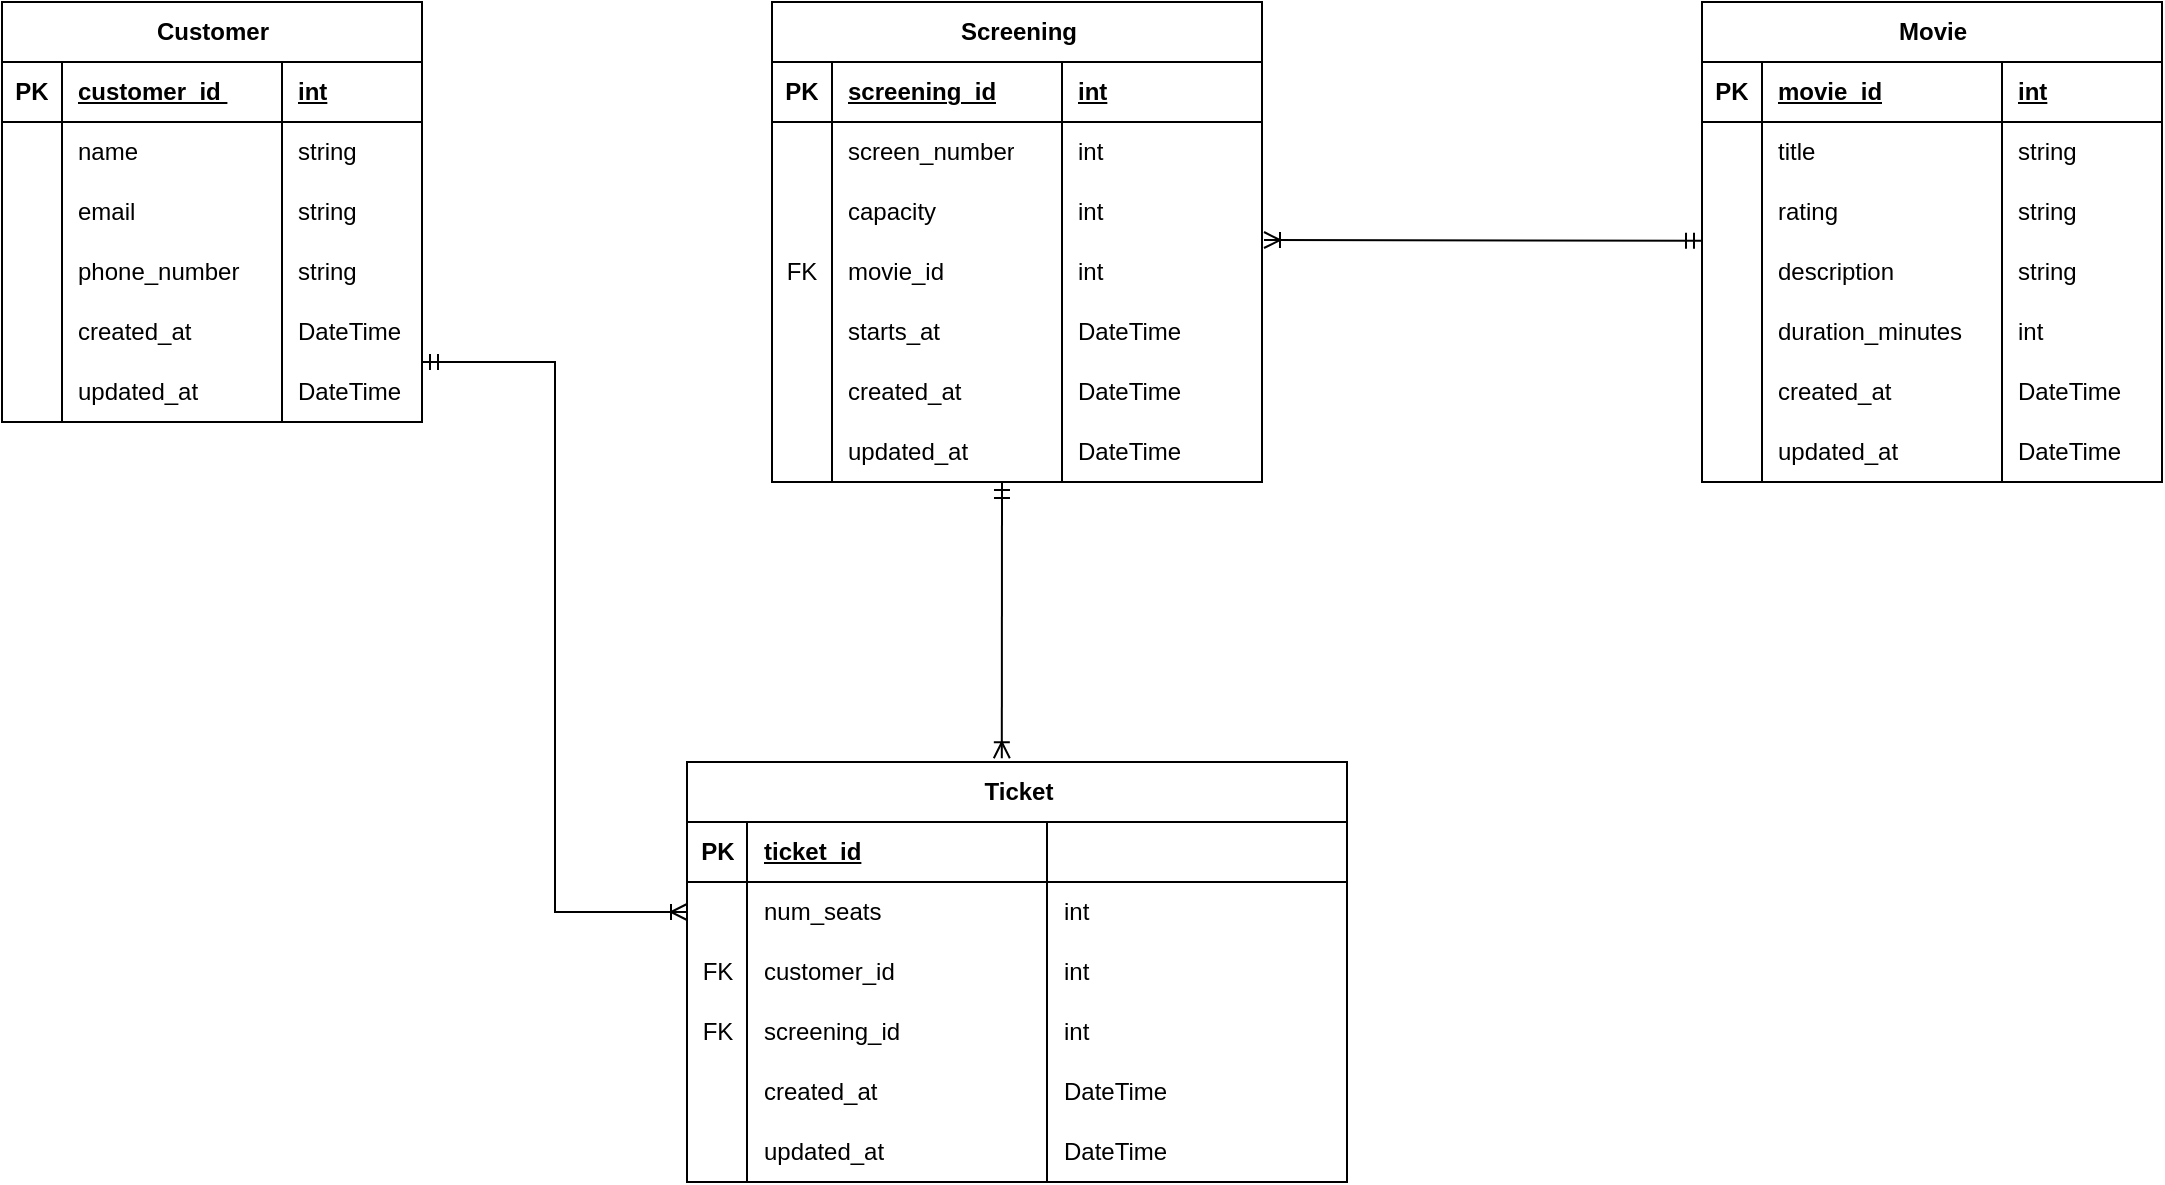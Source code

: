 <mxfile version="24.7.13">
  <diagram id="R2lEEEUBdFMjLlhIrx00" name="Page-1">
    <mxGraphModel dx="2921" dy="780" grid="1" gridSize="10" guides="1" tooltips="1" connect="1" arrows="1" fold="1" page="1" pageScale="1" pageWidth="850" pageHeight="1100" math="0" shadow="0" extFonts="Permanent Marker^https://fonts.googleapis.com/css?family=Permanent+Marker">
      <root>
        <mxCell id="0" />
        <mxCell id="1" parent="0" />
        <mxCell id="T_Xmzj0wIcK60xkrWUbF-1" value="Customer" style="shape=table;startSize=30;container=1;collapsible=1;childLayout=tableLayout;fixedRows=1;rowLines=0;fontStyle=1;align=center;resizeLast=1;html=1;" vertex="1" parent="1">
          <mxGeometry x="-50" y="120" width="210" height="210" as="geometry" />
        </mxCell>
        <mxCell id="T_Xmzj0wIcK60xkrWUbF-2" value="" style="shape=tableRow;horizontal=0;startSize=0;swimlaneHead=0;swimlaneBody=0;fillColor=none;collapsible=0;dropTarget=0;points=[[0,0.5],[1,0.5]];portConstraint=eastwest;top=0;left=0;right=0;bottom=1;" vertex="1" parent="T_Xmzj0wIcK60xkrWUbF-1">
          <mxGeometry y="30" width="210" height="30" as="geometry" />
        </mxCell>
        <mxCell id="T_Xmzj0wIcK60xkrWUbF-3" value="PK" style="shape=partialRectangle;connectable=0;fillColor=none;top=0;left=0;bottom=0;right=0;fontStyle=1;overflow=hidden;whiteSpace=wrap;html=1;" vertex="1" parent="T_Xmzj0wIcK60xkrWUbF-2">
          <mxGeometry width="30" height="30" as="geometry">
            <mxRectangle width="30" height="30" as="alternateBounds" />
          </mxGeometry>
        </mxCell>
        <mxCell id="T_Xmzj0wIcK60xkrWUbF-4" value="customer_id&amp;nbsp;" style="shape=partialRectangle;connectable=0;fillColor=none;top=0;left=0;bottom=0;right=0;align=left;spacingLeft=6;fontStyle=5;overflow=hidden;whiteSpace=wrap;html=1;" vertex="1" parent="T_Xmzj0wIcK60xkrWUbF-2">
          <mxGeometry x="30" width="110" height="30" as="geometry">
            <mxRectangle width="110" height="30" as="alternateBounds" />
          </mxGeometry>
        </mxCell>
        <mxCell id="T_Xmzj0wIcK60xkrWUbF-60" value="int" style="shape=partialRectangle;connectable=0;fillColor=none;top=0;left=0;bottom=0;right=0;align=left;spacingLeft=6;fontStyle=5;overflow=hidden;whiteSpace=wrap;html=1;" vertex="1" parent="T_Xmzj0wIcK60xkrWUbF-2">
          <mxGeometry x="140" width="70" height="30" as="geometry">
            <mxRectangle width="70" height="30" as="alternateBounds" />
          </mxGeometry>
        </mxCell>
        <mxCell id="T_Xmzj0wIcK60xkrWUbF-5" value="" style="shape=tableRow;horizontal=0;startSize=0;swimlaneHead=0;swimlaneBody=0;fillColor=none;collapsible=0;dropTarget=0;points=[[0,0.5],[1,0.5]];portConstraint=eastwest;top=0;left=0;right=0;bottom=0;" vertex="1" parent="T_Xmzj0wIcK60xkrWUbF-1">
          <mxGeometry y="60" width="210" height="30" as="geometry" />
        </mxCell>
        <mxCell id="T_Xmzj0wIcK60xkrWUbF-6" value="" style="shape=partialRectangle;connectable=0;fillColor=none;top=0;left=0;bottom=0;right=0;editable=1;overflow=hidden;whiteSpace=wrap;html=1;" vertex="1" parent="T_Xmzj0wIcK60xkrWUbF-5">
          <mxGeometry width="30" height="30" as="geometry">
            <mxRectangle width="30" height="30" as="alternateBounds" />
          </mxGeometry>
        </mxCell>
        <mxCell id="T_Xmzj0wIcK60xkrWUbF-7" value="name" style="shape=partialRectangle;connectable=0;fillColor=none;top=0;left=0;bottom=0;right=0;align=left;spacingLeft=6;overflow=hidden;whiteSpace=wrap;html=1;" vertex="1" parent="T_Xmzj0wIcK60xkrWUbF-5">
          <mxGeometry x="30" width="110" height="30" as="geometry">
            <mxRectangle width="110" height="30" as="alternateBounds" />
          </mxGeometry>
        </mxCell>
        <mxCell id="T_Xmzj0wIcK60xkrWUbF-61" value="string" style="shape=partialRectangle;connectable=0;fillColor=none;top=0;left=0;bottom=0;right=0;align=left;spacingLeft=6;overflow=hidden;whiteSpace=wrap;html=1;" vertex="1" parent="T_Xmzj0wIcK60xkrWUbF-5">
          <mxGeometry x="140" width="70" height="30" as="geometry">
            <mxRectangle width="70" height="30" as="alternateBounds" />
          </mxGeometry>
        </mxCell>
        <mxCell id="T_Xmzj0wIcK60xkrWUbF-8" value="" style="shape=tableRow;horizontal=0;startSize=0;swimlaneHead=0;swimlaneBody=0;fillColor=none;collapsible=0;dropTarget=0;points=[[0,0.5],[1,0.5]];portConstraint=eastwest;top=0;left=0;right=0;bottom=0;" vertex="1" parent="T_Xmzj0wIcK60xkrWUbF-1">
          <mxGeometry y="90" width="210" height="30" as="geometry" />
        </mxCell>
        <mxCell id="T_Xmzj0wIcK60xkrWUbF-9" value="" style="shape=partialRectangle;connectable=0;fillColor=none;top=0;left=0;bottom=0;right=0;editable=1;overflow=hidden;whiteSpace=wrap;html=1;" vertex="1" parent="T_Xmzj0wIcK60xkrWUbF-8">
          <mxGeometry width="30" height="30" as="geometry">
            <mxRectangle width="30" height="30" as="alternateBounds" />
          </mxGeometry>
        </mxCell>
        <mxCell id="T_Xmzj0wIcK60xkrWUbF-10" value="email" style="shape=partialRectangle;connectable=0;fillColor=none;top=0;left=0;bottom=0;right=0;align=left;spacingLeft=6;overflow=hidden;whiteSpace=wrap;html=1;" vertex="1" parent="T_Xmzj0wIcK60xkrWUbF-8">
          <mxGeometry x="30" width="110" height="30" as="geometry">
            <mxRectangle width="110" height="30" as="alternateBounds" />
          </mxGeometry>
        </mxCell>
        <mxCell id="T_Xmzj0wIcK60xkrWUbF-62" value="string" style="shape=partialRectangle;connectable=0;fillColor=none;top=0;left=0;bottom=0;right=0;align=left;spacingLeft=6;overflow=hidden;whiteSpace=wrap;html=1;" vertex="1" parent="T_Xmzj0wIcK60xkrWUbF-8">
          <mxGeometry x="140" width="70" height="30" as="geometry">
            <mxRectangle width="70" height="30" as="alternateBounds" />
          </mxGeometry>
        </mxCell>
        <mxCell id="T_Xmzj0wIcK60xkrWUbF-11" value="" style="shape=tableRow;horizontal=0;startSize=0;swimlaneHead=0;swimlaneBody=0;fillColor=none;collapsible=0;dropTarget=0;points=[[0,0.5],[1,0.5]];portConstraint=eastwest;top=0;left=0;right=0;bottom=0;" vertex="1" parent="T_Xmzj0wIcK60xkrWUbF-1">
          <mxGeometry y="120" width="210" height="30" as="geometry" />
        </mxCell>
        <mxCell id="T_Xmzj0wIcK60xkrWUbF-12" value="" style="shape=partialRectangle;connectable=0;fillColor=none;top=0;left=0;bottom=0;right=0;editable=1;overflow=hidden;whiteSpace=wrap;html=1;" vertex="1" parent="T_Xmzj0wIcK60xkrWUbF-11">
          <mxGeometry width="30" height="30" as="geometry">
            <mxRectangle width="30" height="30" as="alternateBounds" />
          </mxGeometry>
        </mxCell>
        <mxCell id="T_Xmzj0wIcK60xkrWUbF-13" value="phone_number" style="shape=partialRectangle;connectable=0;fillColor=none;top=0;left=0;bottom=0;right=0;align=left;spacingLeft=6;overflow=hidden;whiteSpace=wrap;html=1;" vertex="1" parent="T_Xmzj0wIcK60xkrWUbF-11">
          <mxGeometry x="30" width="110" height="30" as="geometry">
            <mxRectangle width="110" height="30" as="alternateBounds" />
          </mxGeometry>
        </mxCell>
        <mxCell id="T_Xmzj0wIcK60xkrWUbF-63" value="string" style="shape=partialRectangle;connectable=0;fillColor=none;top=0;left=0;bottom=0;right=0;align=left;spacingLeft=6;overflow=hidden;whiteSpace=wrap;html=1;" vertex="1" parent="T_Xmzj0wIcK60xkrWUbF-11">
          <mxGeometry x="140" width="70" height="30" as="geometry">
            <mxRectangle width="70" height="30" as="alternateBounds" />
          </mxGeometry>
        </mxCell>
        <mxCell id="T_Xmzj0wIcK60xkrWUbF-72" style="shape=tableRow;horizontal=0;startSize=0;swimlaneHead=0;swimlaneBody=0;fillColor=none;collapsible=0;dropTarget=0;points=[[0,0.5],[1,0.5]];portConstraint=eastwest;top=0;left=0;right=0;bottom=0;" vertex="1" parent="T_Xmzj0wIcK60xkrWUbF-1">
          <mxGeometry y="150" width="210" height="30" as="geometry" />
        </mxCell>
        <mxCell id="T_Xmzj0wIcK60xkrWUbF-73" style="shape=partialRectangle;connectable=0;fillColor=none;top=0;left=0;bottom=0;right=0;editable=1;overflow=hidden;whiteSpace=wrap;html=1;" vertex="1" parent="T_Xmzj0wIcK60xkrWUbF-72">
          <mxGeometry width="30" height="30" as="geometry">
            <mxRectangle width="30" height="30" as="alternateBounds" />
          </mxGeometry>
        </mxCell>
        <mxCell id="T_Xmzj0wIcK60xkrWUbF-74" value="created_at" style="shape=partialRectangle;connectable=0;fillColor=none;top=0;left=0;bottom=0;right=0;align=left;spacingLeft=6;overflow=hidden;whiteSpace=wrap;html=1;" vertex="1" parent="T_Xmzj0wIcK60xkrWUbF-72">
          <mxGeometry x="30" width="110" height="30" as="geometry">
            <mxRectangle width="110" height="30" as="alternateBounds" />
          </mxGeometry>
        </mxCell>
        <mxCell id="T_Xmzj0wIcK60xkrWUbF-75" value="DateTime" style="shape=partialRectangle;connectable=0;fillColor=none;top=0;left=0;bottom=0;right=0;align=left;spacingLeft=6;overflow=hidden;whiteSpace=wrap;html=1;" vertex="1" parent="T_Xmzj0wIcK60xkrWUbF-72">
          <mxGeometry x="140" width="70" height="30" as="geometry">
            <mxRectangle width="70" height="30" as="alternateBounds" />
          </mxGeometry>
        </mxCell>
        <mxCell id="T_Xmzj0wIcK60xkrWUbF-76" style="shape=tableRow;horizontal=0;startSize=0;swimlaneHead=0;swimlaneBody=0;fillColor=none;collapsible=0;dropTarget=0;points=[[0,0.5],[1,0.5]];portConstraint=eastwest;top=0;left=0;right=0;bottom=0;" vertex="1" parent="T_Xmzj0wIcK60xkrWUbF-1">
          <mxGeometry y="180" width="210" height="30" as="geometry" />
        </mxCell>
        <mxCell id="T_Xmzj0wIcK60xkrWUbF-77" style="shape=partialRectangle;connectable=0;fillColor=none;top=0;left=0;bottom=0;right=0;editable=1;overflow=hidden;whiteSpace=wrap;html=1;" vertex="1" parent="T_Xmzj0wIcK60xkrWUbF-76">
          <mxGeometry width="30" height="30" as="geometry">
            <mxRectangle width="30" height="30" as="alternateBounds" />
          </mxGeometry>
        </mxCell>
        <mxCell id="T_Xmzj0wIcK60xkrWUbF-78" value="updated_at" style="shape=partialRectangle;connectable=0;fillColor=none;top=0;left=0;bottom=0;right=0;align=left;spacingLeft=6;overflow=hidden;whiteSpace=wrap;html=1;" vertex="1" parent="T_Xmzj0wIcK60xkrWUbF-76">
          <mxGeometry x="30" width="110" height="30" as="geometry">
            <mxRectangle width="110" height="30" as="alternateBounds" />
          </mxGeometry>
        </mxCell>
        <mxCell id="T_Xmzj0wIcK60xkrWUbF-79" value="DateTime" style="shape=partialRectangle;connectable=0;fillColor=none;top=0;left=0;bottom=0;right=0;align=left;spacingLeft=6;overflow=hidden;whiteSpace=wrap;html=1;" vertex="1" parent="T_Xmzj0wIcK60xkrWUbF-76">
          <mxGeometry x="140" width="70" height="30" as="geometry">
            <mxRectangle width="70" height="30" as="alternateBounds" />
          </mxGeometry>
        </mxCell>
        <mxCell id="T_Xmzj0wIcK60xkrWUbF-14" value="Ticket" style="shape=table;startSize=30;container=1;collapsible=1;childLayout=tableLayout;fixedRows=1;rowLines=0;fontStyle=1;align=center;resizeLast=1;html=1;" vertex="1" parent="1">
          <mxGeometry x="292.5" y="500" width="330" height="210" as="geometry" />
        </mxCell>
        <mxCell id="T_Xmzj0wIcK60xkrWUbF-15" value="" style="shape=tableRow;horizontal=0;startSize=0;swimlaneHead=0;swimlaneBody=0;fillColor=none;collapsible=0;dropTarget=0;points=[[0,0.5],[1,0.5]];portConstraint=eastwest;top=0;left=0;right=0;bottom=1;" vertex="1" parent="T_Xmzj0wIcK60xkrWUbF-14">
          <mxGeometry y="30" width="330" height="30" as="geometry" />
        </mxCell>
        <mxCell id="T_Xmzj0wIcK60xkrWUbF-16" value="PK" style="shape=partialRectangle;connectable=0;fillColor=none;top=0;left=0;bottom=0;right=0;fontStyle=1;overflow=hidden;whiteSpace=wrap;html=1;" vertex="1" parent="T_Xmzj0wIcK60xkrWUbF-15">
          <mxGeometry width="30" height="30" as="geometry">
            <mxRectangle width="30" height="30" as="alternateBounds" />
          </mxGeometry>
        </mxCell>
        <mxCell id="T_Xmzj0wIcK60xkrWUbF-17" value="ticket_id" style="shape=partialRectangle;connectable=0;fillColor=none;top=0;left=0;bottom=0;right=0;align=left;spacingLeft=6;fontStyle=5;overflow=hidden;whiteSpace=wrap;html=1;" vertex="1" parent="T_Xmzj0wIcK60xkrWUbF-15">
          <mxGeometry x="30" width="150" height="30" as="geometry">
            <mxRectangle width="150" height="30" as="alternateBounds" />
          </mxGeometry>
        </mxCell>
        <mxCell id="T_Xmzj0wIcK60xkrWUbF-162" style="shape=partialRectangle;connectable=0;fillColor=none;top=0;left=0;bottom=0;right=0;align=left;spacingLeft=6;fontStyle=5;overflow=hidden;whiteSpace=wrap;html=1;" vertex="1" parent="T_Xmzj0wIcK60xkrWUbF-15">
          <mxGeometry x="180" width="150" height="30" as="geometry">
            <mxRectangle width="150" height="30" as="alternateBounds" />
          </mxGeometry>
        </mxCell>
        <mxCell id="T_Xmzj0wIcK60xkrWUbF-18" value="" style="shape=tableRow;horizontal=0;startSize=0;swimlaneHead=0;swimlaneBody=0;fillColor=none;collapsible=0;dropTarget=0;points=[[0,0.5],[1,0.5]];portConstraint=eastwest;top=0;left=0;right=0;bottom=0;" vertex="1" parent="T_Xmzj0wIcK60xkrWUbF-14">
          <mxGeometry y="60" width="330" height="30" as="geometry" />
        </mxCell>
        <mxCell id="T_Xmzj0wIcK60xkrWUbF-19" value="" style="shape=partialRectangle;connectable=0;fillColor=none;top=0;left=0;bottom=0;right=0;editable=1;overflow=hidden;whiteSpace=wrap;html=1;" vertex="1" parent="T_Xmzj0wIcK60xkrWUbF-18">
          <mxGeometry width="30" height="30" as="geometry">
            <mxRectangle width="30" height="30" as="alternateBounds" />
          </mxGeometry>
        </mxCell>
        <mxCell id="T_Xmzj0wIcK60xkrWUbF-20" value="num_seats" style="shape=partialRectangle;connectable=0;fillColor=none;top=0;left=0;bottom=0;right=0;align=left;spacingLeft=6;overflow=hidden;whiteSpace=wrap;html=1;" vertex="1" parent="T_Xmzj0wIcK60xkrWUbF-18">
          <mxGeometry x="30" width="150" height="30" as="geometry">
            <mxRectangle width="150" height="30" as="alternateBounds" />
          </mxGeometry>
        </mxCell>
        <mxCell id="T_Xmzj0wIcK60xkrWUbF-163" value="int" style="shape=partialRectangle;connectable=0;fillColor=none;top=0;left=0;bottom=0;right=0;align=left;spacingLeft=6;overflow=hidden;whiteSpace=wrap;html=1;" vertex="1" parent="T_Xmzj0wIcK60xkrWUbF-18">
          <mxGeometry x="180" width="150" height="30" as="geometry">
            <mxRectangle width="150" height="30" as="alternateBounds" />
          </mxGeometry>
        </mxCell>
        <mxCell id="T_Xmzj0wIcK60xkrWUbF-21" value="" style="shape=tableRow;horizontal=0;startSize=0;swimlaneHead=0;swimlaneBody=0;fillColor=none;collapsible=0;dropTarget=0;points=[[0,0.5],[1,0.5]];portConstraint=eastwest;top=0;left=0;right=0;bottom=0;" vertex="1" parent="T_Xmzj0wIcK60xkrWUbF-14">
          <mxGeometry y="90" width="330" height="30" as="geometry" />
        </mxCell>
        <mxCell id="T_Xmzj0wIcK60xkrWUbF-22" value="FK" style="shape=partialRectangle;connectable=0;fillColor=none;top=0;left=0;bottom=0;right=0;editable=1;overflow=hidden;whiteSpace=wrap;html=1;" vertex="1" parent="T_Xmzj0wIcK60xkrWUbF-21">
          <mxGeometry width="30" height="30" as="geometry">
            <mxRectangle width="30" height="30" as="alternateBounds" />
          </mxGeometry>
        </mxCell>
        <mxCell id="T_Xmzj0wIcK60xkrWUbF-23" value="customer_id" style="shape=partialRectangle;connectable=0;fillColor=none;top=0;left=0;bottom=0;right=0;align=left;spacingLeft=6;overflow=hidden;whiteSpace=wrap;html=1;" vertex="1" parent="T_Xmzj0wIcK60xkrWUbF-21">
          <mxGeometry x="30" width="150" height="30" as="geometry">
            <mxRectangle width="150" height="30" as="alternateBounds" />
          </mxGeometry>
        </mxCell>
        <mxCell id="T_Xmzj0wIcK60xkrWUbF-164" value="int" style="shape=partialRectangle;connectable=0;fillColor=none;top=0;left=0;bottom=0;right=0;align=left;spacingLeft=6;overflow=hidden;whiteSpace=wrap;html=1;" vertex="1" parent="T_Xmzj0wIcK60xkrWUbF-21">
          <mxGeometry x="180" width="150" height="30" as="geometry">
            <mxRectangle width="150" height="30" as="alternateBounds" />
          </mxGeometry>
        </mxCell>
        <mxCell id="T_Xmzj0wIcK60xkrWUbF-24" value="" style="shape=tableRow;horizontal=0;startSize=0;swimlaneHead=0;swimlaneBody=0;fillColor=none;collapsible=0;dropTarget=0;points=[[0,0.5],[1,0.5]];portConstraint=eastwest;top=0;left=0;right=0;bottom=0;" vertex="1" parent="T_Xmzj0wIcK60xkrWUbF-14">
          <mxGeometry y="120" width="330" height="30" as="geometry" />
        </mxCell>
        <mxCell id="T_Xmzj0wIcK60xkrWUbF-25" value="FK" style="shape=partialRectangle;connectable=0;fillColor=none;top=0;left=0;bottom=0;right=0;editable=1;overflow=hidden;whiteSpace=wrap;html=1;" vertex="1" parent="T_Xmzj0wIcK60xkrWUbF-24">
          <mxGeometry width="30" height="30" as="geometry">
            <mxRectangle width="30" height="30" as="alternateBounds" />
          </mxGeometry>
        </mxCell>
        <mxCell id="T_Xmzj0wIcK60xkrWUbF-26" value="screening_id" style="shape=partialRectangle;connectable=0;fillColor=none;top=0;left=0;bottom=0;right=0;align=left;spacingLeft=6;overflow=hidden;whiteSpace=wrap;html=1;" vertex="1" parent="T_Xmzj0wIcK60xkrWUbF-24">
          <mxGeometry x="30" width="150" height="30" as="geometry">
            <mxRectangle width="150" height="30" as="alternateBounds" />
          </mxGeometry>
        </mxCell>
        <mxCell id="T_Xmzj0wIcK60xkrWUbF-165" value="int" style="shape=partialRectangle;connectable=0;fillColor=none;top=0;left=0;bottom=0;right=0;align=left;spacingLeft=6;overflow=hidden;whiteSpace=wrap;html=1;" vertex="1" parent="T_Xmzj0wIcK60xkrWUbF-24">
          <mxGeometry x="180" width="150" height="30" as="geometry">
            <mxRectangle width="150" height="30" as="alternateBounds" />
          </mxGeometry>
        </mxCell>
        <mxCell id="T_Xmzj0wIcK60xkrWUbF-170" style="shape=tableRow;horizontal=0;startSize=0;swimlaneHead=0;swimlaneBody=0;fillColor=none;collapsible=0;dropTarget=0;points=[[0,0.5],[1,0.5]];portConstraint=eastwest;top=0;left=0;right=0;bottom=0;" vertex="1" parent="T_Xmzj0wIcK60xkrWUbF-14">
          <mxGeometry y="150" width="330" height="30" as="geometry" />
        </mxCell>
        <mxCell id="T_Xmzj0wIcK60xkrWUbF-171" style="shape=partialRectangle;connectable=0;fillColor=none;top=0;left=0;bottom=0;right=0;editable=1;overflow=hidden;whiteSpace=wrap;html=1;" vertex="1" parent="T_Xmzj0wIcK60xkrWUbF-170">
          <mxGeometry width="30" height="30" as="geometry">
            <mxRectangle width="30" height="30" as="alternateBounds" />
          </mxGeometry>
        </mxCell>
        <mxCell id="T_Xmzj0wIcK60xkrWUbF-172" value="created_at" style="shape=partialRectangle;connectable=0;fillColor=none;top=0;left=0;bottom=0;right=0;align=left;spacingLeft=6;overflow=hidden;whiteSpace=wrap;html=1;" vertex="1" parent="T_Xmzj0wIcK60xkrWUbF-170">
          <mxGeometry x="30" width="150" height="30" as="geometry">
            <mxRectangle width="150" height="30" as="alternateBounds" />
          </mxGeometry>
        </mxCell>
        <mxCell id="T_Xmzj0wIcK60xkrWUbF-173" value="DateTime" style="shape=partialRectangle;connectable=0;fillColor=none;top=0;left=0;bottom=0;right=0;align=left;spacingLeft=6;overflow=hidden;whiteSpace=wrap;html=1;" vertex="1" parent="T_Xmzj0wIcK60xkrWUbF-170">
          <mxGeometry x="180" width="150" height="30" as="geometry">
            <mxRectangle width="150" height="30" as="alternateBounds" />
          </mxGeometry>
        </mxCell>
        <mxCell id="T_Xmzj0wIcK60xkrWUbF-174" style="shape=tableRow;horizontal=0;startSize=0;swimlaneHead=0;swimlaneBody=0;fillColor=none;collapsible=0;dropTarget=0;points=[[0,0.5],[1,0.5]];portConstraint=eastwest;top=0;left=0;right=0;bottom=0;" vertex="1" parent="T_Xmzj0wIcK60xkrWUbF-14">
          <mxGeometry y="180" width="330" height="30" as="geometry" />
        </mxCell>
        <mxCell id="T_Xmzj0wIcK60xkrWUbF-175" style="shape=partialRectangle;connectable=0;fillColor=none;top=0;left=0;bottom=0;right=0;editable=1;overflow=hidden;whiteSpace=wrap;html=1;" vertex="1" parent="T_Xmzj0wIcK60xkrWUbF-174">
          <mxGeometry width="30" height="30" as="geometry">
            <mxRectangle width="30" height="30" as="alternateBounds" />
          </mxGeometry>
        </mxCell>
        <mxCell id="T_Xmzj0wIcK60xkrWUbF-176" value="updated_at" style="shape=partialRectangle;connectable=0;fillColor=none;top=0;left=0;bottom=0;right=0;align=left;spacingLeft=6;overflow=hidden;whiteSpace=wrap;html=1;" vertex="1" parent="T_Xmzj0wIcK60xkrWUbF-174">
          <mxGeometry x="30" width="150" height="30" as="geometry">
            <mxRectangle width="150" height="30" as="alternateBounds" />
          </mxGeometry>
        </mxCell>
        <mxCell id="T_Xmzj0wIcK60xkrWUbF-177" value="DateTime" style="shape=partialRectangle;connectable=0;fillColor=none;top=0;left=0;bottom=0;right=0;align=left;spacingLeft=6;overflow=hidden;whiteSpace=wrap;html=1;" vertex="1" parent="T_Xmzj0wIcK60xkrWUbF-174">
          <mxGeometry x="180" width="150" height="30" as="geometry">
            <mxRectangle width="150" height="30" as="alternateBounds" />
          </mxGeometry>
        </mxCell>
        <mxCell id="T_Xmzj0wIcK60xkrWUbF-27" value="Screening" style="shape=table;startSize=30;container=1;collapsible=1;childLayout=tableLayout;fixedRows=1;rowLines=0;fontStyle=1;align=center;resizeLast=1;html=1;" vertex="1" parent="1">
          <mxGeometry x="335" y="120" width="245" height="240" as="geometry" />
        </mxCell>
        <mxCell id="T_Xmzj0wIcK60xkrWUbF-28" value="" style="shape=tableRow;horizontal=0;startSize=0;swimlaneHead=0;swimlaneBody=0;fillColor=none;collapsible=0;dropTarget=0;points=[[0,0.5],[1,0.5]];portConstraint=eastwest;top=0;left=0;right=0;bottom=1;" vertex="1" parent="T_Xmzj0wIcK60xkrWUbF-27">
          <mxGeometry y="30" width="245" height="30" as="geometry" />
        </mxCell>
        <mxCell id="T_Xmzj0wIcK60xkrWUbF-29" value="PK" style="shape=partialRectangle;connectable=0;fillColor=none;top=0;left=0;bottom=0;right=0;fontStyle=1;overflow=hidden;whiteSpace=wrap;html=1;" vertex="1" parent="T_Xmzj0wIcK60xkrWUbF-28">
          <mxGeometry width="30" height="30" as="geometry">
            <mxRectangle width="30" height="30" as="alternateBounds" />
          </mxGeometry>
        </mxCell>
        <mxCell id="T_Xmzj0wIcK60xkrWUbF-30" value="screening_id" style="shape=partialRectangle;connectable=0;fillColor=none;top=0;left=0;bottom=0;right=0;align=left;spacingLeft=6;fontStyle=5;overflow=hidden;whiteSpace=wrap;html=1;" vertex="1" parent="T_Xmzj0wIcK60xkrWUbF-28">
          <mxGeometry x="30" width="115.0" height="30" as="geometry">
            <mxRectangle width="115.0" height="30" as="alternateBounds" />
          </mxGeometry>
        </mxCell>
        <mxCell id="T_Xmzj0wIcK60xkrWUbF-80" value="int" style="shape=partialRectangle;connectable=0;fillColor=none;top=0;left=0;bottom=0;right=0;align=left;spacingLeft=6;fontStyle=5;overflow=hidden;whiteSpace=wrap;html=1;" vertex="1" parent="T_Xmzj0wIcK60xkrWUbF-28">
          <mxGeometry x="145.0" width="100.0" height="30" as="geometry">
            <mxRectangle width="100.0" height="30" as="alternateBounds" />
          </mxGeometry>
        </mxCell>
        <mxCell id="T_Xmzj0wIcK60xkrWUbF-31" value="" style="shape=tableRow;horizontal=0;startSize=0;swimlaneHead=0;swimlaneBody=0;fillColor=none;collapsible=0;dropTarget=0;points=[[0,0.5],[1,0.5]];portConstraint=eastwest;top=0;left=0;right=0;bottom=0;" vertex="1" parent="T_Xmzj0wIcK60xkrWUbF-27">
          <mxGeometry y="60" width="245" height="30" as="geometry" />
        </mxCell>
        <mxCell id="T_Xmzj0wIcK60xkrWUbF-32" value="" style="shape=partialRectangle;connectable=0;fillColor=none;top=0;left=0;bottom=0;right=0;editable=1;overflow=hidden;whiteSpace=wrap;html=1;" vertex="1" parent="T_Xmzj0wIcK60xkrWUbF-31">
          <mxGeometry width="30" height="30" as="geometry">
            <mxRectangle width="30" height="30" as="alternateBounds" />
          </mxGeometry>
        </mxCell>
        <mxCell id="T_Xmzj0wIcK60xkrWUbF-33" value="screen_number" style="shape=partialRectangle;connectable=0;fillColor=none;top=0;left=0;bottom=0;right=0;align=left;spacingLeft=6;overflow=hidden;whiteSpace=wrap;html=1;" vertex="1" parent="T_Xmzj0wIcK60xkrWUbF-31">
          <mxGeometry x="30" width="115.0" height="30" as="geometry">
            <mxRectangle width="115.0" height="30" as="alternateBounds" />
          </mxGeometry>
        </mxCell>
        <mxCell id="T_Xmzj0wIcK60xkrWUbF-81" value="int" style="shape=partialRectangle;connectable=0;fillColor=none;top=0;left=0;bottom=0;right=0;align=left;spacingLeft=6;overflow=hidden;whiteSpace=wrap;html=1;" vertex="1" parent="T_Xmzj0wIcK60xkrWUbF-31">
          <mxGeometry x="145.0" width="100.0" height="30" as="geometry">
            <mxRectangle width="100.0" height="30" as="alternateBounds" />
          </mxGeometry>
        </mxCell>
        <mxCell id="T_Xmzj0wIcK60xkrWUbF-34" value="" style="shape=tableRow;horizontal=0;startSize=0;swimlaneHead=0;swimlaneBody=0;fillColor=none;collapsible=0;dropTarget=0;points=[[0,0.5],[1,0.5]];portConstraint=eastwest;top=0;left=0;right=0;bottom=0;" vertex="1" parent="T_Xmzj0wIcK60xkrWUbF-27">
          <mxGeometry y="90" width="245" height="30" as="geometry" />
        </mxCell>
        <mxCell id="T_Xmzj0wIcK60xkrWUbF-35" value="" style="shape=partialRectangle;connectable=0;fillColor=none;top=0;left=0;bottom=0;right=0;editable=1;overflow=hidden;whiteSpace=wrap;html=1;" vertex="1" parent="T_Xmzj0wIcK60xkrWUbF-34">
          <mxGeometry width="30" height="30" as="geometry">
            <mxRectangle width="30" height="30" as="alternateBounds" />
          </mxGeometry>
        </mxCell>
        <mxCell id="T_Xmzj0wIcK60xkrWUbF-36" value="capacity" style="shape=partialRectangle;connectable=0;fillColor=none;top=0;left=0;bottom=0;right=0;align=left;spacingLeft=6;overflow=hidden;whiteSpace=wrap;html=1;" vertex="1" parent="T_Xmzj0wIcK60xkrWUbF-34">
          <mxGeometry x="30" width="115.0" height="30" as="geometry">
            <mxRectangle width="115.0" height="30" as="alternateBounds" />
          </mxGeometry>
        </mxCell>
        <mxCell id="T_Xmzj0wIcK60xkrWUbF-82" value="int" style="shape=partialRectangle;connectable=0;fillColor=none;top=0;left=0;bottom=0;right=0;align=left;spacingLeft=6;overflow=hidden;whiteSpace=wrap;html=1;" vertex="1" parent="T_Xmzj0wIcK60xkrWUbF-34">
          <mxGeometry x="145.0" width="100.0" height="30" as="geometry">
            <mxRectangle width="100.0" height="30" as="alternateBounds" />
          </mxGeometry>
        </mxCell>
        <mxCell id="T_Xmzj0wIcK60xkrWUbF-37" value="" style="shape=tableRow;horizontal=0;startSize=0;swimlaneHead=0;swimlaneBody=0;fillColor=none;collapsible=0;dropTarget=0;points=[[0,0.5],[1,0.5]];portConstraint=eastwest;top=0;left=0;right=0;bottom=0;" vertex="1" parent="T_Xmzj0wIcK60xkrWUbF-27">
          <mxGeometry y="120" width="245" height="30" as="geometry" />
        </mxCell>
        <mxCell id="T_Xmzj0wIcK60xkrWUbF-38" value="FK" style="shape=partialRectangle;connectable=0;fillColor=none;top=0;left=0;bottom=0;right=0;editable=1;overflow=hidden;whiteSpace=wrap;html=1;" vertex="1" parent="T_Xmzj0wIcK60xkrWUbF-37">
          <mxGeometry width="30" height="30" as="geometry">
            <mxRectangle width="30" height="30" as="alternateBounds" />
          </mxGeometry>
        </mxCell>
        <mxCell id="T_Xmzj0wIcK60xkrWUbF-39" value="movie_id" style="shape=partialRectangle;connectable=0;fillColor=none;top=0;left=0;bottom=0;right=0;align=left;spacingLeft=6;overflow=hidden;whiteSpace=wrap;html=1;" vertex="1" parent="T_Xmzj0wIcK60xkrWUbF-37">
          <mxGeometry x="30" width="115.0" height="30" as="geometry">
            <mxRectangle width="115.0" height="30" as="alternateBounds" />
          </mxGeometry>
        </mxCell>
        <mxCell id="T_Xmzj0wIcK60xkrWUbF-83" value="int" style="shape=partialRectangle;connectable=0;fillColor=none;top=0;left=0;bottom=0;right=0;align=left;spacingLeft=6;overflow=hidden;whiteSpace=wrap;html=1;" vertex="1" parent="T_Xmzj0wIcK60xkrWUbF-37">
          <mxGeometry x="145.0" width="100.0" height="30" as="geometry">
            <mxRectangle width="100.0" height="30" as="alternateBounds" />
          </mxGeometry>
        </mxCell>
        <mxCell id="T_Xmzj0wIcK60xkrWUbF-84" style="shape=tableRow;horizontal=0;startSize=0;swimlaneHead=0;swimlaneBody=0;fillColor=none;collapsible=0;dropTarget=0;points=[[0,0.5],[1,0.5]];portConstraint=eastwest;top=0;left=0;right=0;bottom=0;" vertex="1" parent="T_Xmzj0wIcK60xkrWUbF-27">
          <mxGeometry y="150" width="245" height="30" as="geometry" />
        </mxCell>
        <mxCell id="T_Xmzj0wIcK60xkrWUbF-85" style="shape=partialRectangle;connectable=0;fillColor=none;top=0;left=0;bottom=0;right=0;editable=1;overflow=hidden;whiteSpace=wrap;html=1;" vertex="1" parent="T_Xmzj0wIcK60xkrWUbF-84">
          <mxGeometry width="30" height="30" as="geometry">
            <mxRectangle width="30" height="30" as="alternateBounds" />
          </mxGeometry>
        </mxCell>
        <mxCell id="T_Xmzj0wIcK60xkrWUbF-86" value="starts_at" style="shape=partialRectangle;connectable=0;fillColor=none;top=0;left=0;bottom=0;right=0;align=left;spacingLeft=6;overflow=hidden;whiteSpace=wrap;html=1;" vertex="1" parent="T_Xmzj0wIcK60xkrWUbF-84">
          <mxGeometry x="30" width="115.0" height="30" as="geometry">
            <mxRectangle width="115.0" height="30" as="alternateBounds" />
          </mxGeometry>
        </mxCell>
        <mxCell id="T_Xmzj0wIcK60xkrWUbF-87" value="DateTime" style="shape=partialRectangle;connectable=0;fillColor=none;top=0;left=0;bottom=0;right=0;align=left;spacingLeft=6;overflow=hidden;whiteSpace=wrap;html=1;" vertex="1" parent="T_Xmzj0wIcK60xkrWUbF-84">
          <mxGeometry x="145.0" width="100.0" height="30" as="geometry">
            <mxRectangle width="100.0" height="30" as="alternateBounds" />
          </mxGeometry>
        </mxCell>
        <mxCell id="T_Xmzj0wIcK60xkrWUbF-88" style="shape=tableRow;horizontal=0;startSize=0;swimlaneHead=0;swimlaneBody=0;fillColor=none;collapsible=0;dropTarget=0;points=[[0,0.5],[1,0.5]];portConstraint=eastwest;top=0;left=0;right=0;bottom=0;" vertex="1" parent="T_Xmzj0wIcK60xkrWUbF-27">
          <mxGeometry y="180" width="245" height="30" as="geometry" />
        </mxCell>
        <mxCell id="T_Xmzj0wIcK60xkrWUbF-89" style="shape=partialRectangle;connectable=0;fillColor=none;top=0;left=0;bottom=0;right=0;editable=1;overflow=hidden;whiteSpace=wrap;html=1;" vertex="1" parent="T_Xmzj0wIcK60xkrWUbF-88">
          <mxGeometry width="30" height="30" as="geometry">
            <mxRectangle width="30" height="30" as="alternateBounds" />
          </mxGeometry>
        </mxCell>
        <mxCell id="T_Xmzj0wIcK60xkrWUbF-90" value="created_at" style="shape=partialRectangle;connectable=0;fillColor=none;top=0;left=0;bottom=0;right=0;align=left;spacingLeft=6;overflow=hidden;whiteSpace=wrap;html=1;" vertex="1" parent="T_Xmzj0wIcK60xkrWUbF-88">
          <mxGeometry x="30" width="115.0" height="30" as="geometry">
            <mxRectangle width="115.0" height="30" as="alternateBounds" />
          </mxGeometry>
        </mxCell>
        <mxCell id="T_Xmzj0wIcK60xkrWUbF-91" value="DateTime" style="shape=partialRectangle;connectable=0;fillColor=none;top=0;left=0;bottom=0;right=0;align=left;spacingLeft=6;overflow=hidden;whiteSpace=wrap;html=1;" vertex="1" parent="T_Xmzj0wIcK60xkrWUbF-88">
          <mxGeometry x="145.0" width="100.0" height="30" as="geometry">
            <mxRectangle width="100.0" height="30" as="alternateBounds" />
          </mxGeometry>
        </mxCell>
        <mxCell id="T_Xmzj0wIcK60xkrWUbF-92" style="shape=tableRow;horizontal=0;startSize=0;swimlaneHead=0;swimlaneBody=0;fillColor=none;collapsible=0;dropTarget=0;points=[[0,0.5],[1,0.5]];portConstraint=eastwest;top=0;left=0;right=0;bottom=0;" vertex="1" parent="T_Xmzj0wIcK60xkrWUbF-27">
          <mxGeometry y="210" width="245" height="30" as="geometry" />
        </mxCell>
        <mxCell id="T_Xmzj0wIcK60xkrWUbF-93" style="shape=partialRectangle;connectable=0;fillColor=none;top=0;left=0;bottom=0;right=0;editable=1;overflow=hidden;whiteSpace=wrap;html=1;" vertex="1" parent="T_Xmzj0wIcK60xkrWUbF-92">
          <mxGeometry width="30" height="30" as="geometry">
            <mxRectangle width="30" height="30" as="alternateBounds" />
          </mxGeometry>
        </mxCell>
        <mxCell id="T_Xmzj0wIcK60xkrWUbF-94" value="updated_at" style="shape=partialRectangle;connectable=0;fillColor=none;top=0;left=0;bottom=0;right=0;align=left;spacingLeft=6;overflow=hidden;whiteSpace=wrap;html=1;" vertex="1" parent="T_Xmzj0wIcK60xkrWUbF-92">
          <mxGeometry x="30" width="115.0" height="30" as="geometry">
            <mxRectangle width="115.0" height="30" as="alternateBounds" />
          </mxGeometry>
        </mxCell>
        <mxCell id="T_Xmzj0wIcK60xkrWUbF-95" value="DateTime" style="shape=partialRectangle;connectable=0;fillColor=none;top=0;left=0;bottom=0;right=0;align=left;spacingLeft=6;overflow=hidden;whiteSpace=wrap;html=1;" vertex="1" parent="T_Xmzj0wIcK60xkrWUbF-92">
          <mxGeometry x="145.0" width="100.0" height="30" as="geometry">
            <mxRectangle width="100.0" height="30" as="alternateBounds" />
          </mxGeometry>
        </mxCell>
        <mxCell id="T_Xmzj0wIcK60xkrWUbF-40" value="Movie" style="shape=table;startSize=30;container=1;collapsible=1;childLayout=tableLayout;fixedRows=1;rowLines=0;fontStyle=1;align=center;resizeLast=1;html=1;" vertex="1" parent="1">
          <mxGeometry x="800" y="120" width="230" height="240" as="geometry" />
        </mxCell>
        <mxCell id="T_Xmzj0wIcK60xkrWUbF-41" value="" style="shape=tableRow;horizontal=0;startSize=0;swimlaneHead=0;swimlaneBody=0;fillColor=none;collapsible=0;dropTarget=0;points=[[0,0.5],[1,0.5]];portConstraint=eastwest;top=0;left=0;right=0;bottom=1;" vertex="1" parent="T_Xmzj0wIcK60xkrWUbF-40">
          <mxGeometry y="30" width="230" height="30" as="geometry" />
        </mxCell>
        <mxCell id="T_Xmzj0wIcK60xkrWUbF-42" value="PK" style="shape=partialRectangle;connectable=0;fillColor=none;top=0;left=0;bottom=0;right=0;fontStyle=1;overflow=hidden;whiteSpace=wrap;html=1;" vertex="1" parent="T_Xmzj0wIcK60xkrWUbF-41">
          <mxGeometry width="30" height="30" as="geometry">
            <mxRectangle width="30" height="30" as="alternateBounds" />
          </mxGeometry>
        </mxCell>
        <mxCell id="T_Xmzj0wIcK60xkrWUbF-43" value="movie_id" style="shape=partialRectangle;connectable=0;fillColor=none;top=0;left=0;bottom=0;right=0;align=left;spacingLeft=6;fontStyle=5;overflow=hidden;whiteSpace=wrap;html=1;" vertex="1" parent="T_Xmzj0wIcK60xkrWUbF-41">
          <mxGeometry x="30" width="120" height="30" as="geometry">
            <mxRectangle width="120" height="30" as="alternateBounds" />
          </mxGeometry>
        </mxCell>
        <mxCell id="T_Xmzj0wIcK60xkrWUbF-96" value="int" style="shape=partialRectangle;connectable=0;fillColor=none;top=0;left=0;bottom=0;right=0;align=left;spacingLeft=6;fontStyle=5;overflow=hidden;whiteSpace=wrap;html=1;" vertex="1" parent="T_Xmzj0wIcK60xkrWUbF-41">
          <mxGeometry x="150" width="80" height="30" as="geometry">
            <mxRectangle width="80" height="30" as="alternateBounds" />
          </mxGeometry>
        </mxCell>
        <mxCell id="T_Xmzj0wIcK60xkrWUbF-44" value="" style="shape=tableRow;horizontal=0;startSize=0;swimlaneHead=0;swimlaneBody=0;fillColor=none;collapsible=0;dropTarget=0;points=[[0,0.5],[1,0.5]];portConstraint=eastwest;top=0;left=0;right=0;bottom=0;" vertex="1" parent="T_Xmzj0wIcK60xkrWUbF-40">
          <mxGeometry y="60" width="230" height="30" as="geometry" />
        </mxCell>
        <mxCell id="T_Xmzj0wIcK60xkrWUbF-45" value="" style="shape=partialRectangle;connectable=0;fillColor=none;top=0;left=0;bottom=0;right=0;editable=1;overflow=hidden;whiteSpace=wrap;html=1;" vertex="1" parent="T_Xmzj0wIcK60xkrWUbF-44">
          <mxGeometry width="30" height="30" as="geometry">
            <mxRectangle width="30" height="30" as="alternateBounds" />
          </mxGeometry>
        </mxCell>
        <mxCell id="T_Xmzj0wIcK60xkrWUbF-46" value="title" style="shape=partialRectangle;connectable=0;fillColor=none;top=0;left=0;bottom=0;right=0;align=left;spacingLeft=6;overflow=hidden;whiteSpace=wrap;html=1;" vertex="1" parent="T_Xmzj0wIcK60xkrWUbF-44">
          <mxGeometry x="30" width="120" height="30" as="geometry">
            <mxRectangle width="120" height="30" as="alternateBounds" />
          </mxGeometry>
        </mxCell>
        <mxCell id="T_Xmzj0wIcK60xkrWUbF-97" value="string" style="shape=partialRectangle;connectable=0;fillColor=none;top=0;left=0;bottom=0;right=0;align=left;spacingLeft=6;overflow=hidden;whiteSpace=wrap;html=1;" vertex="1" parent="T_Xmzj0wIcK60xkrWUbF-44">
          <mxGeometry x="150" width="80" height="30" as="geometry">
            <mxRectangle width="80" height="30" as="alternateBounds" />
          </mxGeometry>
        </mxCell>
        <mxCell id="T_Xmzj0wIcK60xkrWUbF-47" value="" style="shape=tableRow;horizontal=0;startSize=0;swimlaneHead=0;swimlaneBody=0;fillColor=none;collapsible=0;dropTarget=0;points=[[0,0.5],[1,0.5]];portConstraint=eastwest;top=0;left=0;right=0;bottom=0;" vertex="1" parent="T_Xmzj0wIcK60xkrWUbF-40">
          <mxGeometry y="90" width="230" height="30" as="geometry" />
        </mxCell>
        <mxCell id="T_Xmzj0wIcK60xkrWUbF-48" value="" style="shape=partialRectangle;connectable=0;fillColor=none;top=0;left=0;bottom=0;right=0;editable=1;overflow=hidden;whiteSpace=wrap;html=1;" vertex="1" parent="T_Xmzj0wIcK60xkrWUbF-47">
          <mxGeometry width="30" height="30" as="geometry">
            <mxRectangle width="30" height="30" as="alternateBounds" />
          </mxGeometry>
        </mxCell>
        <mxCell id="T_Xmzj0wIcK60xkrWUbF-49" value="rating" style="shape=partialRectangle;connectable=0;fillColor=none;top=0;left=0;bottom=0;right=0;align=left;spacingLeft=6;overflow=hidden;whiteSpace=wrap;html=1;" vertex="1" parent="T_Xmzj0wIcK60xkrWUbF-47">
          <mxGeometry x="30" width="120" height="30" as="geometry">
            <mxRectangle width="120" height="30" as="alternateBounds" />
          </mxGeometry>
        </mxCell>
        <mxCell id="T_Xmzj0wIcK60xkrWUbF-98" value="string" style="shape=partialRectangle;connectable=0;fillColor=none;top=0;left=0;bottom=0;right=0;align=left;spacingLeft=6;overflow=hidden;whiteSpace=wrap;html=1;" vertex="1" parent="T_Xmzj0wIcK60xkrWUbF-47">
          <mxGeometry x="150" width="80" height="30" as="geometry">
            <mxRectangle width="80" height="30" as="alternateBounds" />
          </mxGeometry>
        </mxCell>
        <mxCell id="T_Xmzj0wIcK60xkrWUbF-50" value="" style="shape=tableRow;horizontal=0;startSize=0;swimlaneHead=0;swimlaneBody=0;fillColor=none;collapsible=0;dropTarget=0;points=[[0,0.5],[1,0.5]];portConstraint=eastwest;top=0;left=0;right=0;bottom=0;" vertex="1" parent="T_Xmzj0wIcK60xkrWUbF-40">
          <mxGeometry y="120" width="230" height="30" as="geometry" />
        </mxCell>
        <mxCell id="T_Xmzj0wIcK60xkrWUbF-51" value="" style="shape=partialRectangle;connectable=0;fillColor=none;top=0;left=0;bottom=0;right=0;editable=1;overflow=hidden;whiteSpace=wrap;html=1;" vertex="1" parent="T_Xmzj0wIcK60xkrWUbF-50">
          <mxGeometry width="30" height="30" as="geometry">
            <mxRectangle width="30" height="30" as="alternateBounds" />
          </mxGeometry>
        </mxCell>
        <mxCell id="T_Xmzj0wIcK60xkrWUbF-52" value="description" style="shape=partialRectangle;connectable=0;fillColor=none;top=0;left=0;bottom=0;right=0;align=left;spacingLeft=6;overflow=hidden;whiteSpace=wrap;html=1;" vertex="1" parent="T_Xmzj0wIcK60xkrWUbF-50">
          <mxGeometry x="30" width="120" height="30" as="geometry">
            <mxRectangle width="120" height="30" as="alternateBounds" />
          </mxGeometry>
        </mxCell>
        <mxCell id="T_Xmzj0wIcK60xkrWUbF-99" value="string" style="shape=partialRectangle;connectable=0;fillColor=none;top=0;left=0;bottom=0;right=0;align=left;spacingLeft=6;overflow=hidden;whiteSpace=wrap;html=1;" vertex="1" parent="T_Xmzj0wIcK60xkrWUbF-50">
          <mxGeometry x="150" width="80" height="30" as="geometry">
            <mxRectangle width="80" height="30" as="alternateBounds" />
          </mxGeometry>
        </mxCell>
        <mxCell id="T_Xmzj0wIcK60xkrWUbF-142" style="shape=tableRow;horizontal=0;startSize=0;swimlaneHead=0;swimlaneBody=0;fillColor=none;collapsible=0;dropTarget=0;points=[[0,0.5],[1,0.5]];portConstraint=eastwest;top=0;left=0;right=0;bottom=0;" vertex="1" parent="T_Xmzj0wIcK60xkrWUbF-40">
          <mxGeometry y="150" width="230" height="30" as="geometry" />
        </mxCell>
        <mxCell id="T_Xmzj0wIcK60xkrWUbF-143" style="shape=partialRectangle;connectable=0;fillColor=none;top=0;left=0;bottom=0;right=0;editable=1;overflow=hidden;whiteSpace=wrap;html=1;" vertex="1" parent="T_Xmzj0wIcK60xkrWUbF-142">
          <mxGeometry width="30" height="30" as="geometry">
            <mxRectangle width="30" height="30" as="alternateBounds" />
          </mxGeometry>
        </mxCell>
        <mxCell id="T_Xmzj0wIcK60xkrWUbF-144" value="duration_minutes" style="shape=partialRectangle;connectable=0;fillColor=none;top=0;left=0;bottom=0;right=0;align=left;spacingLeft=6;overflow=hidden;whiteSpace=wrap;html=1;" vertex="1" parent="T_Xmzj0wIcK60xkrWUbF-142">
          <mxGeometry x="30" width="120" height="30" as="geometry">
            <mxRectangle width="120" height="30" as="alternateBounds" />
          </mxGeometry>
        </mxCell>
        <mxCell id="T_Xmzj0wIcK60xkrWUbF-145" value="int" style="shape=partialRectangle;connectable=0;fillColor=none;top=0;left=0;bottom=0;right=0;align=left;spacingLeft=6;overflow=hidden;whiteSpace=wrap;html=1;" vertex="1" parent="T_Xmzj0wIcK60xkrWUbF-142">
          <mxGeometry x="150" width="80" height="30" as="geometry">
            <mxRectangle width="80" height="30" as="alternateBounds" />
          </mxGeometry>
        </mxCell>
        <mxCell id="T_Xmzj0wIcK60xkrWUbF-146" style="shape=tableRow;horizontal=0;startSize=0;swimlaneHead=0;swimlaneBody=0;fillColor=none;collapsible=0;dropTarget=0;points=[[0,0.5],[1,0.5]];portConstraint=eastwest;top=0;left=0;right=0;bottom=0;" vertex="1" parent="T_Xmzj0wIcK60xkrWUbF-40">
          <mxGeometry y="180" width="230" height="30" as="geometry" />
        </mxCell>
        <mxCell id="T_Xmzj0wIcK60xkrWUbF-147" style="shape=partialRectangle;connectable=0;fillColor=none;top=0;left=0;bottom=0;right=0;editable=1;overflow=hidden;whiteSpace=wrap;html=1;" vertex="1" parent="T_Xmzj0wIcK60xkrWUbF-146">
          <mxGeometry width="30" height="30" as="geometry">
            <mxRectangle width="30" height="30" as="alternateBounds" />
          </mxGeometry>
        </mxCell>
        <mxCell id="T_Xmzj0wIcK60xkrWUbF-148" value="created_at" style="shape=partialRectangle;connectable=0;fillColor=none;top=0;left=0;bottom=0;right=0;align=left;spacingLeft=6;overflow=hidden;whiteSpace=wrap;html=1;" vertex="1" parent="T_Xmzj0wIcK60xkrWUbF-146">
          <mxGeometry x="30" width="120" height="30" as="geometry">
            <mxRectangle width="120" height="30" as="alternateBounds" />
          </mxGeometry>
        </mxCell>
        <mxCell id="T_Xmzj0wIcK60xkrWUbF-149" value="DateTime" style="shape=partialRectangle;connectable=0;fillColor=none;top=0;left=0;bottom=0;right=0;align=left;spacingLeft=6;overflow=hidden;whiteSpace=wrap;html=1;" vertex="1" parent="T_Xmzj0wIcK60xkrWUbF-146">
          <mxGeometry x="150" width="80" height="30" as="geometry">
            <mxRectangle width="80" height="30" as="alternateBounds" />
          </mxGeometry>
        </mxCell>
        <mxCell id="T_Xmzj0wIcK60xkrWUbF-158" style="shape=tableRow;horizontal=0;startSize=0;swimlaneHead=0;swimlaneBody=0;fillColor=none;collapsible=0;dropTarget=0;points=[[0,0.5],[1,0.5]];portConstraint=eastwest;top=0;left=0;right=0;bottom=0;" vertex="1" parent="T_Xmzj0wIcK60xkrWUbF-40">
          <mxGeometry y="210" width="230" height="30" as="geometry" />
        </mxCell>
        <mxCell id="T_Xmzj0wIcK60xkrWUbF-159" style="shape=partialRectangle;connectable=0;fillColor=none;top=0;left=0;bottom=0;right=0;editable=1;overflow=hidden;whiteSpace=wrap;html=1;" vertex="1" parent="T_Xmzj0wIcK60xkrWUbF-158">
          <mxGeometry width="30" height="30" as="geometry">
            <mxRectangle width="30" height="30" as="alternateBounds" />
          </mxGeometry>
        </mxCell>
        <mxCell id="T_Xmzj0wIcK60xkrWUbF-160" value="updated_at" style="shape=partialRectangle;connectable=0;fillColor=none;top=0;left=0;bottom=0;right=0;align=left;spacingLeft=6;overflow=hidden;whiteSpace=wrap;html=1;" vertex="1" parent="T_Xmzj0wIcK60xkrWUbF-158">
          <mxGeometry x="30" width="120" height="30" as="geometry">
            <mxRectangle width="120" height="30" as="alternateBounds" />
          </mxGeometry>
        </mxCell>
        <mxCell id="T_Xmzj0wIcK60xkrWUbF-161" value="DateTime" style="shape=partialRectangle;connectable=0;fillColor=none;top=0;left=0;bottom=0;right=0;align=left;spacingLeft=6;overflow=hidden;whiteSpace=wrap;html=1;" vertex="1" parent="T_Xmzj0wIcK60xkrWUbF-158">
          <mxGeometry x="150" width="80" height="30" as="geometry">
            <mxRectangle width="80" height="30" as="alternateBounds" />
          </mxGeometry>
        </mxCell>
        <mxCell id="T_Xmzj0wIcK60xkrWUbF-181" value="" style="fontSize=12;html=1;endArrow=ERoneToMany;startArrow=ERmandOne;rounded=0;exitX=0;exitY=0.5;exitDx=0;exitDy=0;" edge="1" parent="1">
          <mxGeometry width="100" height="100" relative="1" as="geometry">
            <mxPoint x="800" y="239.41" as="sourcePoint" />
            <mxPoint x="581" y="239" as="targetPoint" />
          </mxGeometry>
        </mxCell>
        <mxCell id="T_Xmzj0wIcK60xkrWUbF-183" value="" style="edgeStyle=elbowEdgeStyle;fontSize=12;html=1;endArrow=ERoneToMany;startArrow=ERmandOne;rounded=0;entryX=0;entryY=0.5;entryDx=0;entryDy=0;exitX=1;exitY=1;exitDx=0;exitDy=0;exitPerimeter=0;" edge="1" parent="1" source="T_Xmzj0wIcK60xkrWUbF-72" target="T_Xmzj0wIcK60xkrWUbF-18">
          <mxGeometry width="100" height="100" relative="1" as="geometry">
            <mxPoint x="74.36" y="500" as="sourcePoint" />
            <mxPoint x="-210.0" y="334.11" as="targetPoint" />
          </mxGeometry>
        </mxCell>
        <mxCell id="T_Xmzj0wIcK60xkrWUbF-184" value="" style="fontSize=12;html=1;endArrow=ERoneToMany;startArrow=ERmandOne;rounded=0;entryX=0.477;entryY=-0.009;entryDx=0;entryDy=0;entryPerimeter=0;" edge="1" parent="1" target="T_Xmzj0wIcK60xkrWUbF-14">
          <mxGeometry width="100" height="100" relative="1" as="geometry">
            <mxPoint x="450" y="360" as="sourcePoint" />
            <mxPoint x="451" y="490" as="targetPoint" />
          </mxGeometry>
        </mxCell>
      </root>
    </mxGraphModel>
  </diagram>
</mxfile>
